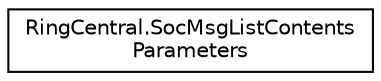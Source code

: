 digraph "Graphical Class Hierarchy"
{
 // LATEX_PDF_SIZE
  edge [fontname="Helvetica",fontsize="10",labelfontname="Helvetica",labelfontsize="10"];
  node [fontname="Helvetica",fontsize="10",shape=record];
  rankdir="LR";
  Node0 [label="RingCentral.SocMsgListContents\lParameters",height=0.2,width=0.4,color="black", fillcolor="white", style="filled",URL="$classRingCentral_1_1SocMsgListContentsParameters.html",tooltip="Query parameters for operation socMsgListContents"];
}
